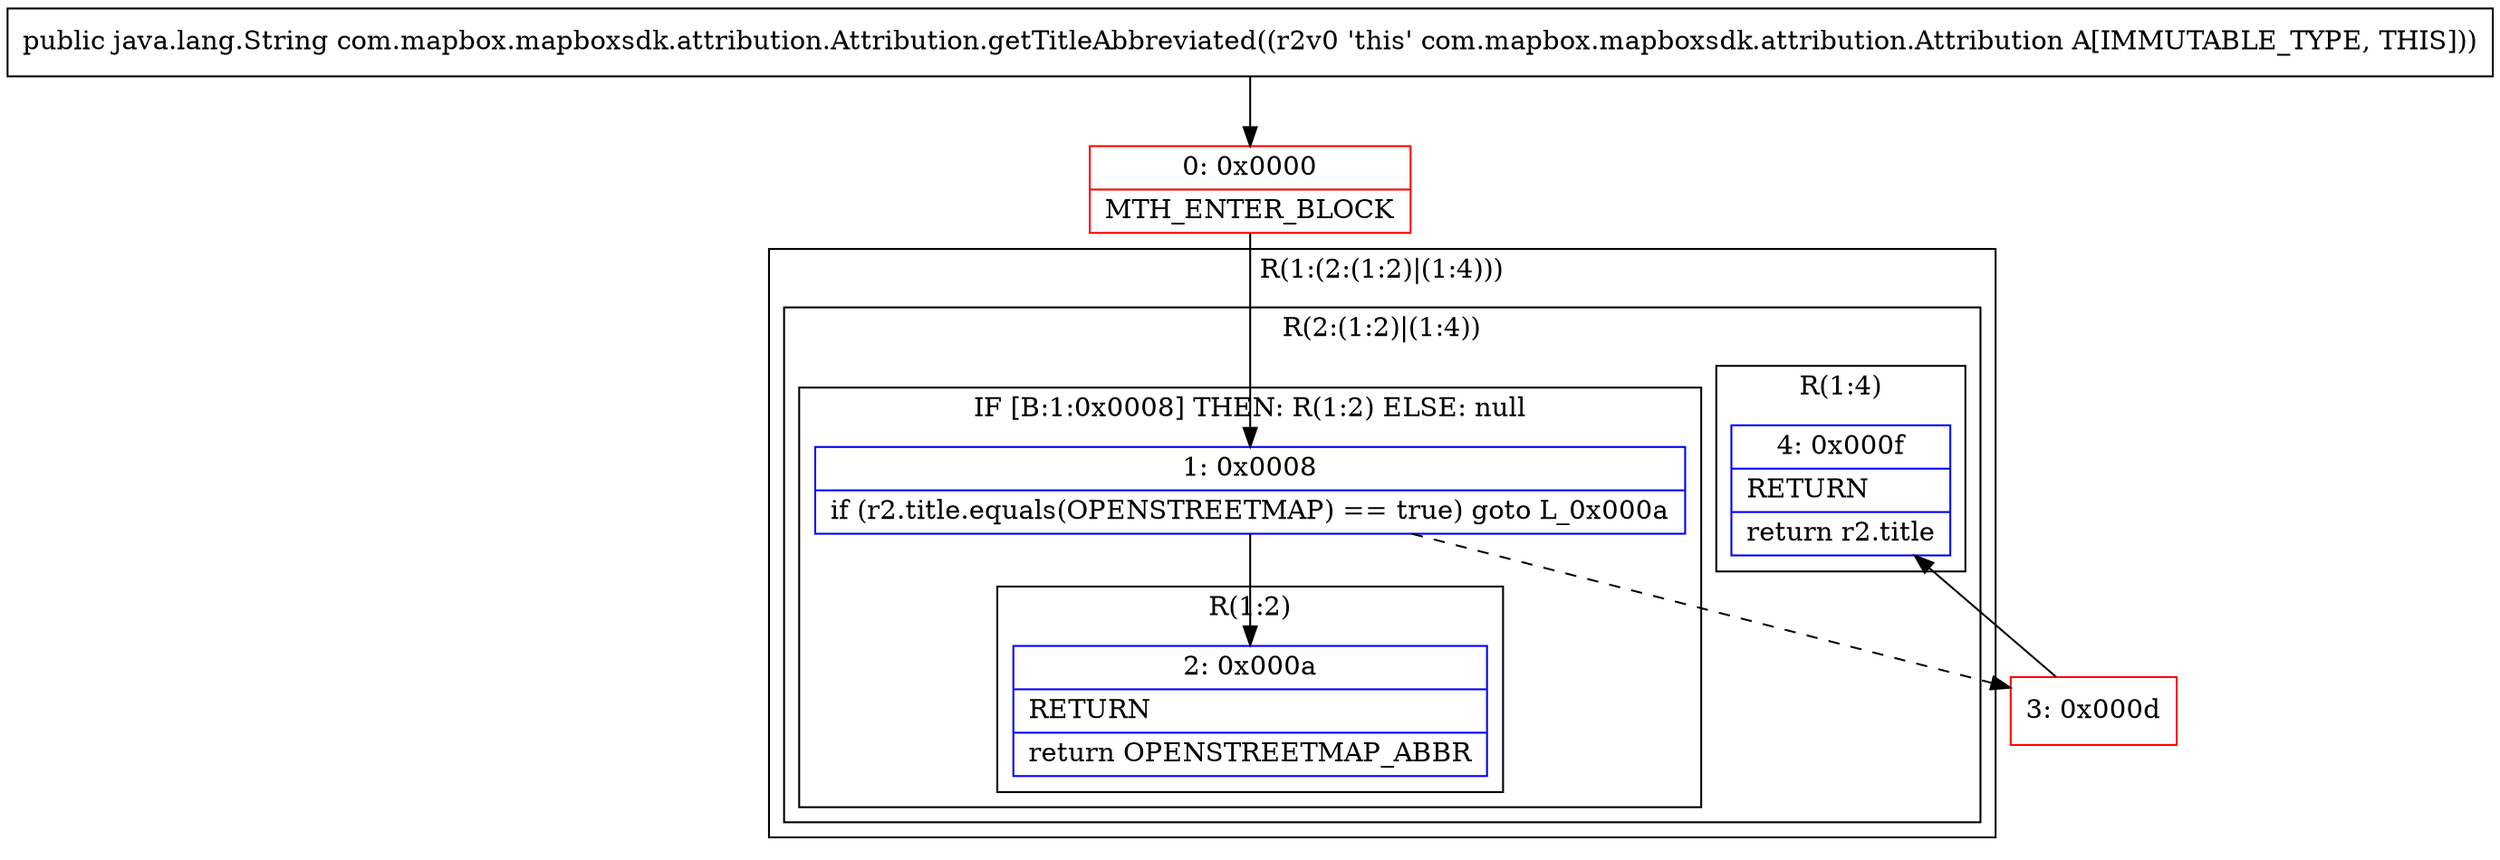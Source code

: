 digraph "CFG forcom.mapbox.mapboxsdk.attribution.Attribution.getTitleAbbreviated()Ljava\/lang\/String;" {
subgraph cluster_Region_1008568763 {
label = "R(1:(2:(1:2)|(1:4)))";
node [shape=record,color=blue];
subgraph cluster_Region_1572813812 {
label = "R(2:(1:2)|(1:4))";
node [shape=record,color=blue];
subgraph cluster_IfRegion_1082440508 {
label = "IF [B:1:0x0008] THEN: R(1:2) ELSE: null";
node [shape=record,color=blue];
Node_1 [shape=record,label="{1\:\ 0x0008|if (r2.title.equals(OPENSTREETMAP) == true) goto L_0x000a\l}"];
subgraph cluster_Region_1462201818 {
label = "R(1:2)";
node [shape=record,color=blue];
Node_2 [shape=record,label="{2\:\ 0x000a|RETURN\l|return OPENSTREETMAP_ABBR\l}"];
}
}
subgraph cluster_Region_120026836 {
label = "R(1:4)";
node [shape=record,color=blue];
Node_4 [shape=record,label="{4\:\ 0x000f|RETURN\l|return r2.title\l}"];
}
}
}
Node_0 [shape=record,color=red,label="{0\:\ 0x0000|MTH_ENTER_BLOCK\l}"];
Node_3 [shape=record,color=red,label="{3\:\ 0x000d}"];
MethodNode[shape=record,label="{public java.lang.String com.mapbox.mapboxsdk.attribution.Attribution.getTitleAbbreviated((r2v0 'this' com.mapbox.mapboxsdk.attribution.Attribution A[IMMUTABLE_TYPE, THIS])) }"];
MethodNode -> Node_0;
Node_1 -> Node_2;
Node_1 -> Node_3[style=dashed];
Node_0 -> Node_1;
Node_3 -> Node_4;
}

